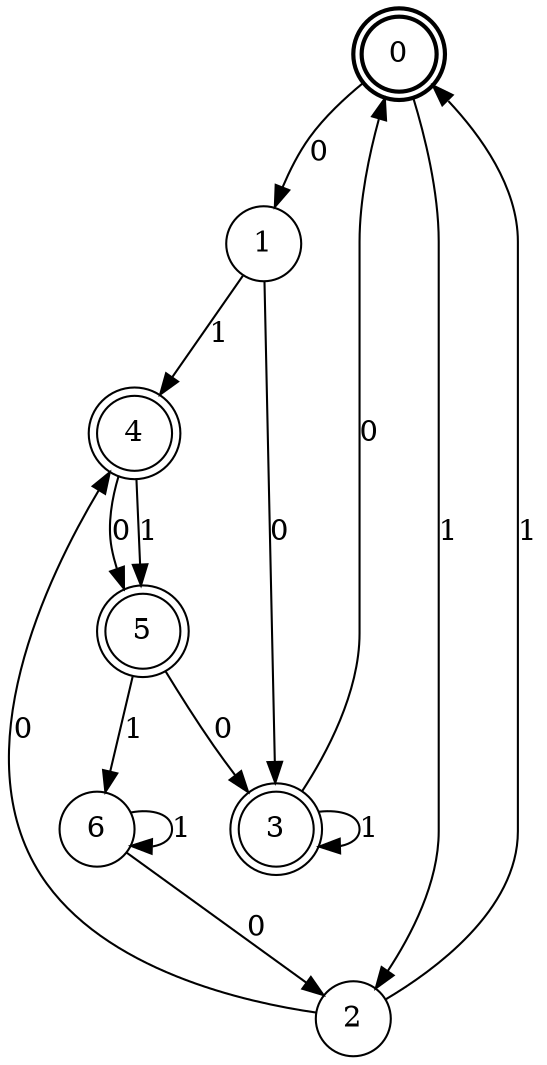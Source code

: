 digraph Automat {
    node [shape = circle];
    0 [style = "bold"];
    0 [peripheries=2]
    0 -> 1 [label = "0"];
    0 -> 2 [label = "1"];
    1 -> 3 [label = "0"];
    1 -> 4 [label = "1"];
    2 -> 4 [label = "0"];
    2 -> 0 [label = "1"];
    3 [peripheries=2]
    3 -> 0 [label = "0"];
    3 -> 3 [label = "1"];
    4 [peripheries=2]
    4 -> 5 [label = "0"];
    4 -> 5 [label = "1"];
    5 [peripheries=2]
    5 -> 3 [label = "0"];
    5 -> 6 [label = "1"];
    6 -> 2 [label = "0"];
    6 -> 6 [label = "1"];
}
